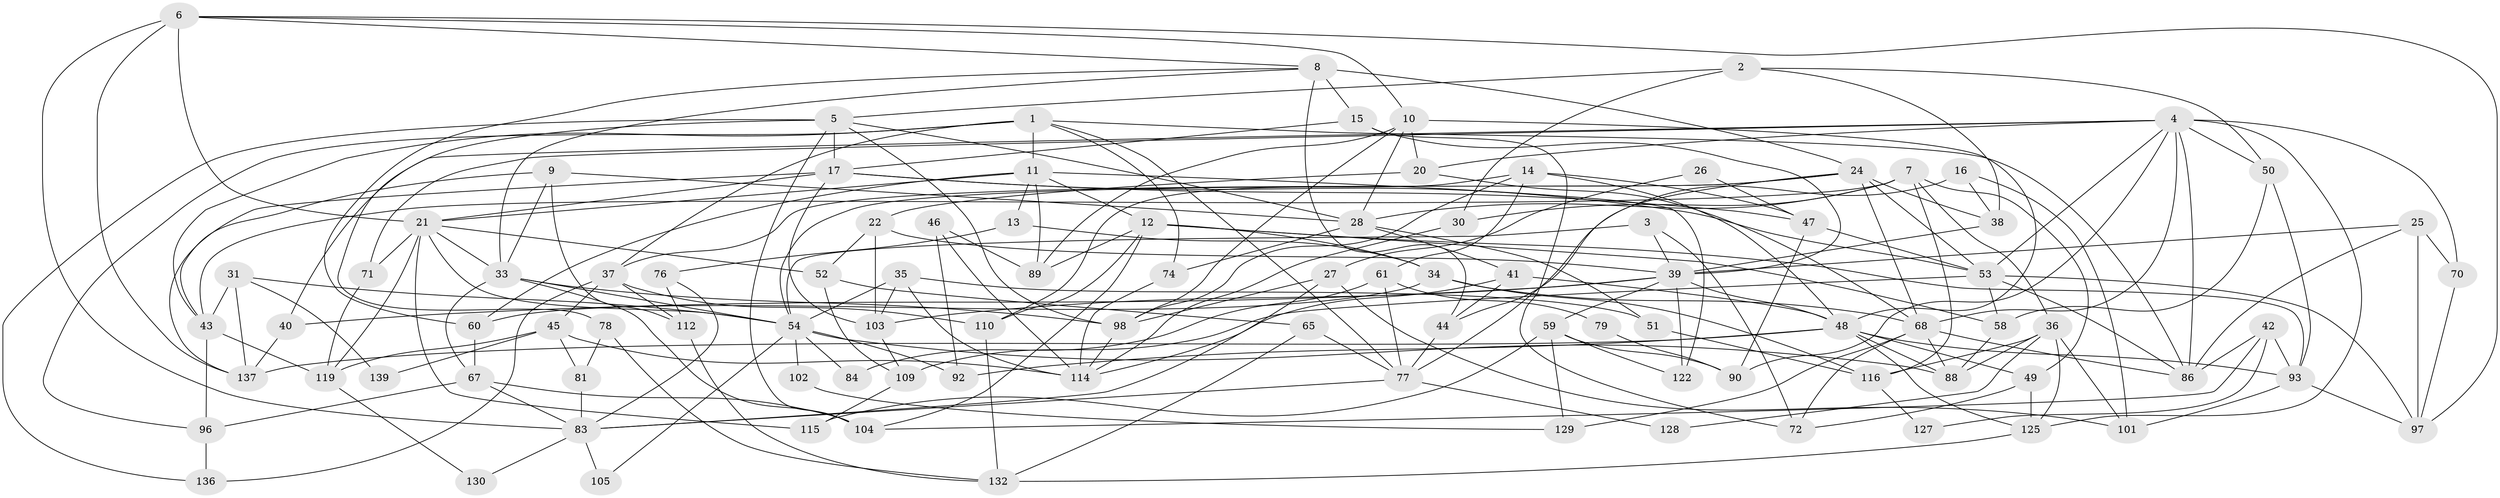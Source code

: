 // Generated by graph-tools (version 1.1) at 2025/23/03/03/25 07:23:57]
// undirected, 98 vertices, 231 edges
graph export_dot {
graph [start="1"]
  node [color=gray90,style=filled];
  1 [super="+66"];
  2;
  3;
  4 [super="+57"];
  5 [super="+19"];
  6 [super="+69"];
  7 [super="+62"];
  8 [super="+32"];
  9;
  10 [super="+29"];
  11 [super="+107"];
  12 [super="+23"];
  13;
  14 [super="+120"];
  15;
  16;
  17 [super="+18"];
  20;
  21 [super="+87"];
  22;
  24 [super="+75"];
  25 [super="+106"];
  26;
  27;
  28 [super="+138"];
  30;
  31 [super="+135"];
  33 [super="+56"];
  34 [super="+85"];
  35;
  36 [super="+140"];
  37 [super="+133"];
  38;
  39 [super="+113"];
  40;
  41;
  42 [super="+108"];
  43 [super="+117"];
  44 [super="+63"];
  45;
  46;
  47 [super="+64"];
  48 [super="+80"];
  49;
  50 [super="+94"];
  51;
  52 [super="+55"];
  53 [super="+111"];
  54 [super="+100"];
  58 [super="+82"];
  59 [super="+73"];
  60 [super="+124"];
  61;
  65;
  67;
  68 [super="+99"];
  70;
  71;
  72;
  74;
  76;
  77 [super="+121"];
  78;
  79;
  81;
  83 [super="+131"];
  84;
  86 [super="+95"];
  88 [super="+91"];
  89;
  90;
  92;
  93;
  96 [super="+118"];
  97;
  98;
  101;
  102;
  103;
  104 [super="+123"];
  105;
  109;
  110 [super="+134"];
  112;
  114 [super="+126"];
  115;
  116;
  119;
  122;
  125;
  127;
  128;
  129;
  130;
  132;
  136;
  137;
  139;
  1 -- 77;
  1 -- 11;
  1 -- 96;
  1 -- 37;
  1 -- 74;
  1 -- 43;
  1 -- 86;
  2 -- 38;
  2 -- 30;
  2 -- 5;
  2 -- 50;
  3 -- 54;
  3 -- 72;
  3 -- 39;
  4 -- 90;
  4 -- 53;
  4 -- 20;
  4 -- 68;
  4 -- 70;
  4 -- 40;
  4 -- 71;
  4 -- 125;
  4 -- 86;
  4 -- 50;
  5 -- 28;
  5 -- 78;
  5 -- 104;
  5 -- 136;
  5 -- 17;
  5 -- 98;
  6 -- 97;
  6 -- 21 [weight=2];
  6 -- 137;
  6 -- 10;
  6 -- 8;
  6 -- 83;
  7 -- 116;
  7 -- 36;
  7 -- 49;
  7 -- 43;
  7 -- 30;
  7 -- 28;
  8 -- 15;
  8 -- 24 [weight=2];
  8 -- 33;
  8 -- 44;
  8 -- 60;
  9 -- 33;
  9 -- 112;
  9 -- 28;
  9 -- 43;
  10 -- 89;
  10 -- 20;
  10 -- 98;
  10 -- 48;
  10 -- 28;
  11 -- 89;
  11 -- 13;
  11 -- 122;
  11 -- 60;
  11 -- 21;
  11 -- 12;
  12 -- 93;
  12 -- 58 [weight=2];
  12 -- 89;
  12 -- 104;
  12 -- 110;
  12 -- 34;
  13 -- 76;
  13 -- 34;
  14 -- 110;
  14 -- 47 [weight=2];
  14 -- 48;
  14 -- 98;
  14 -- 61;
  15 -- 39;
  15 -- 72;
  15 -- 17;
  16 -- 38;
  16 -- 101;
  16 -- 44;
  17 -- 53;
  17 -- 21;
  17 -- 137;
  17 -- 103;
  17 -- 47;
  20 -- 22;
  20 -- 68;
  21 -- 54;
  21 -- 71;
  21 -- 52;
  21 -- 33;
  21 -- 115;
  21 -- 119;
  22 -- 103;
  22 -- 39;
  22 -- 52;
  24 -- 38;
  24 -- 54;
  24 -- 53;
  24 -- 37;
  24 -- 77;
  24 -- 68;
  25 -- 97;
  25 -- 70;
  25 -- 39;
  25 -- 86;
  26 -- 27;
  26 -- 47;
  27 -- 98;
  27 -- 101;
  27 -- 83;
  28 -- 74;
  28 -- 51;
  28 -- 41;
  30 -- 114;
  31 -- 137;
  31 -- 139;
  31 -- 43;
  31 -- 54;
  33 -- 98;
  33 -- 67;
  33 -- 104;
  33 -- 54;
  34 -- 116;
  34 -- 60;
  34 -- 68;
  35 -- 103;
  35 -- 51;
  35 -- 114;
  35 -- 54;
  36 -- 128;
  36 -- 101;
  36 -- 116;
  36 -- 88;
  36 -- 125;
  37 -- 45;
  37 -- 112;
  37 -- 136;
  37 -- 110;
  38 -- 39;
  39 -- 122;
  39 -- 40;
  39 -- 59;
  39 -- 48;
  39 -- 103;
  40 -- 137;
  41 -- 114;
  41 -- 44;
  41 -- 48;
  42 -- 93;
  42 -- 104;
  42 -- 86;
  42 -- 127;
  43 -- 119;
  43 -- 96;
  44 -- 77;
  45 -- 81;
  45 -- 114;
  45 -- 119;
  45 -- 139;
  46 -- 92;
  46 -- 89;
  46 -- 114;
  47 -- 90;
  47 -- 53;
  48 -- 137;
  48 -- 92;
  48 -- 125;
  48 -- 49;
  48 -- 93;
  48 -- 88;
  49 -- 72;
  49 -- 125;
  50 -- 58;
  50 -- 93;
  51 -- 116;
  52 -- 65;
  52 -- 109;
  53 -- 97;
  53 -- 86;
  53 -- 109;
  53 -- 58;
  54 -- 84;
  54 -- 88;
  54 -- 105;
  54 -- 102;
  54 -- 92;
  58 -- 88;
  59 -- 129;
  59 -- 115;
  59 -- 122;
  59 -- 90;
  60 -- 67;
  61 -- 77;
  61 -- 79;
  61 -- 84;
  65 -- 132;
  65 -- 77;
  67 -- 83;
  67 -- 104;
  67 -- 96;
  68 -- 86;
  68 -- 129;
  68 -- 72;
  68 -- 88;
  70 -- 97;
  71 -- 119;
  74 -- 114;
  76 -- 112;
  76 -- 83;
  77 -- 128;
  77 -- 83;
  78 -- 132;
  78 -- 81;
  79 -- 90;
  81 -- 83;
  83 -- 105;
  83 -- 130;
  93 -- 97;
  93 -- 101;
  96 -- 136;
  98 -- 114;
  102 -- 129;
  103 -- 109;
  109 -- 115;
  110 -- 132 [weight=2];
  112 -- 132;
  116 -- 127;
  119 -- 130;
  125 -- 132;
}
